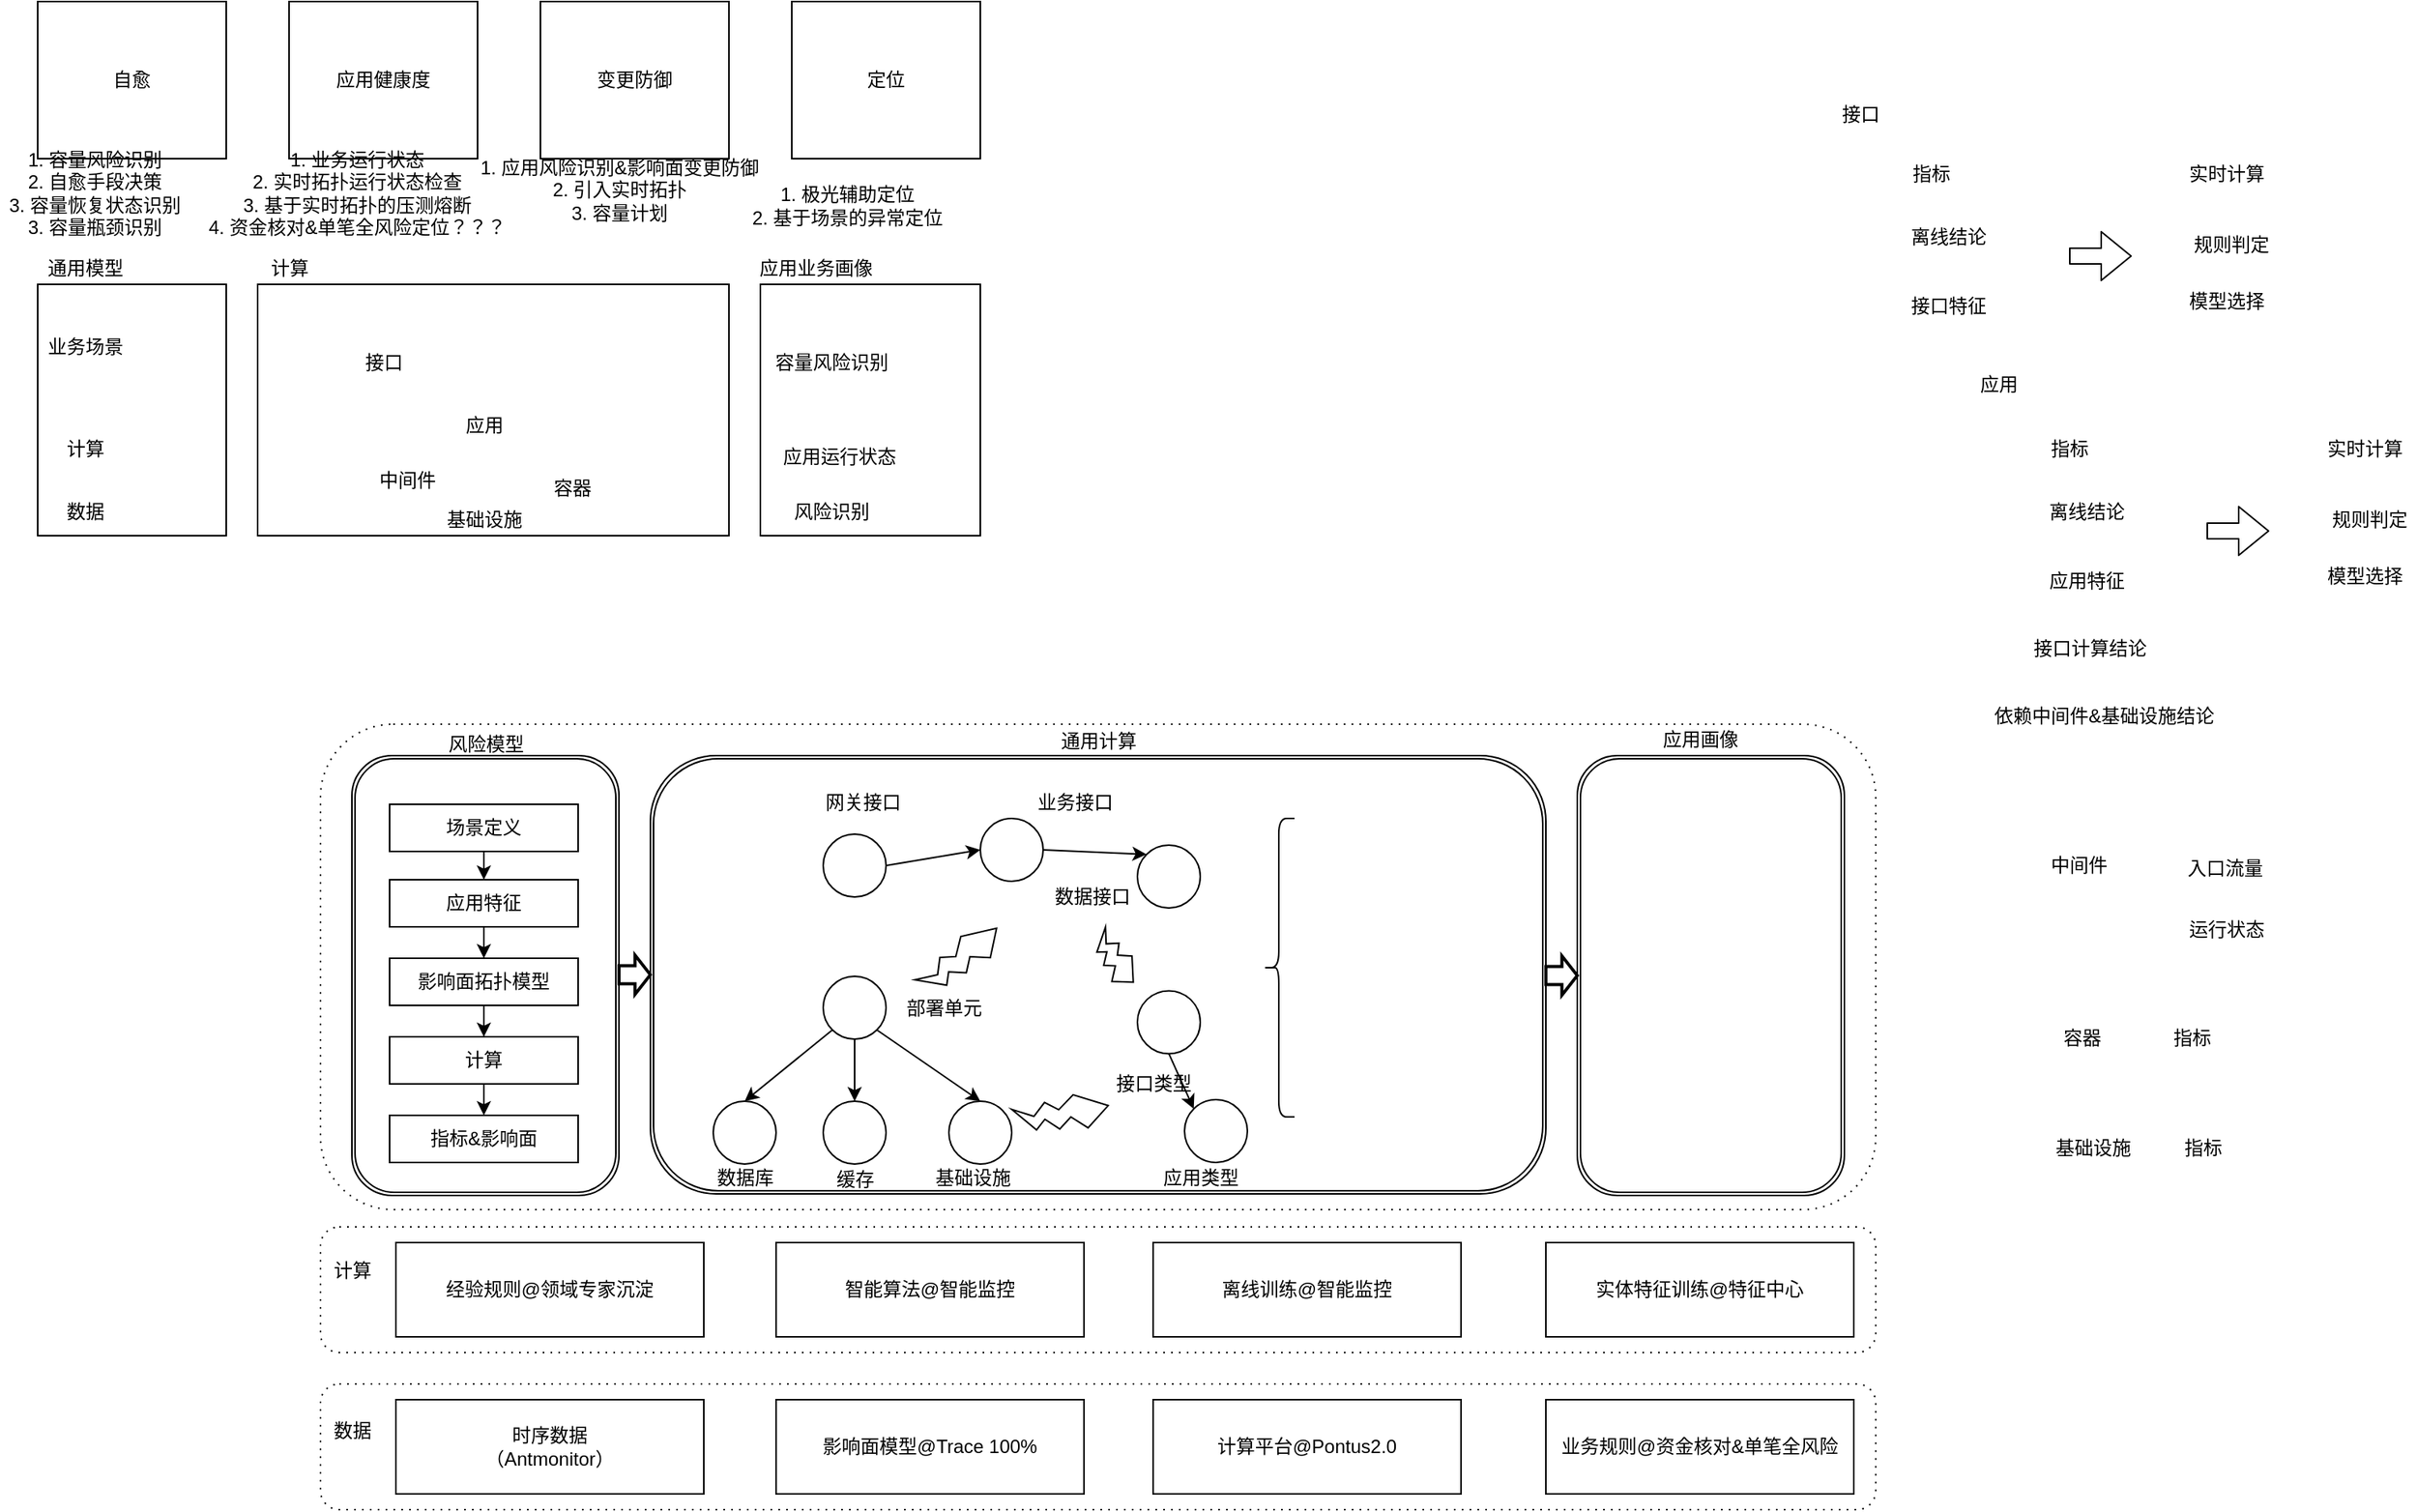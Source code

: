 <mxfile version="13.1.3" type="github">
  <diagram id="1SOZtOeF8l6XhYHRm-za" name="Page-1">
    <mxGraphModel dx="1678" dy="871" grid="1" gridSize="10" guides="1" tooltips="1" connect="1" arrows="1" fold="1" page="1" pageScale="1" pageWidth="827" pageHeight="1169" math="0" shadow="0">
      <root>
        <mxCell id="0" />
        <mxCell id="1" parent="0" />
        <mxCell id="ywDv_ColvlXOYt9Vahqf-67" value="" style="shape=ext;rounded=1;html=1;whiteSpace=wrap;dashed=1;dashPattern=1 4;" vertex="1" parent="1">
          <mxGeometry x="290" y="580" width="990" height="309" as="geometry" />
        </mxCell>
        <mxCell id="ywDv_ColvlXOYt9Vahqf-64" value="" style="shape=ext;rounded=1;html=1;whiteSpace=wrap;dashed=1;dashPattern=1 4;" vertex="1" parent="1">
          <mxGeometry x="290" y="900" width="990" height="80" as="geometry" />
        </mxCell>
        <mxCell id="ywDv_ColvlXOYt9Vahqf-61" value="" style="shape=ext;rounded=1;html=1;whiteSpace=wrap;dashed=1;dashPattern=1 4;" vertex="1" parent="1">
          <mxGeometry x="290" y="1000" width="990" height="80" as="geometry" />
        </mxCell>
        <mxCell id="JQEy4xFTPfn_6e3LgADh-1" value="时序数据&lt;br&gt;（Antmonitor）" style="rounded=0;whiteSpace=wrap;html=1;" parent="1" vertex="1">
          <mxGeometry x="338" y="1010" width="196" height="60" as="geometry" />
        </mxCell>
        <mxCell id="JQEy4xFTPfn_6e3LgADh-2" value="影响面模型@Trace 100%" style="rounded=0;whiteSpace=wrap;html=1;" parent="1" vertex="1">
          <mxGeometry x="580" y="1010" width="196" height="60" as="geometry" />
        </mxCell>
        <mxCell id="JQEy4xFTPfn_6e3LgADh-3" value="计算平台@Pontus2.0" style="rounded=0;whiteSpace=wrap;html=1;" parent="1" vertex="1">
          <mxGeometry x="820" y="1010" width="196" height="60" as="geometry" />
        </mxCell>
        <mxCell id="JQEy4xFTPfn_6e3LgADh-5" value="经验规则@领域专家沉淀" style="rounded=0;whiteSpace=wrap;html=1;" parent="1" vertex="1">
          <mxGeometry x="338" y="910" width="196" height="60" as="geometry" />
        </mxCell>
        <mxCell id="JQEy4xFTPfn_6e3LgADh-6" value="智能算法@智能监控" style="rounded=0;whiteSpace=wrap;html=1;" parent="1" vertex="1">
          <mxGeometry x="580" y="910" width="196" height="60" as="geometry" />
        </mxCell>
        <mxCell id="JQEy4xFTPfn_6e3LgADh-7" value="离线训练@智能监控" style="rounded=0;whiteSpace=wrap;html=1;" parent="1" vertex="1">
          <mxGeometry x="820" y="910" width="196" height="60" as="geometry" />
        </mxCell>
        <mxCell id="JQEy4xFTPfn_6e3LgADh-10" value="" style="rounded=0;whiteSpace=wrap;html=1;" parent="1" vertex="1">
          <mxGeometry x="110" y="300" width="120" height="160" as="geometry" />
        </mxCell>
        <mxCell id="ywDv_ColvlXOYt9Vahqf-1" value="通用模型" style="text;html=1;align=center;verticalAlign=middle;resizable=0;points=[];autosize=1;" vertex="1" parent="1">
          <mxGeometry x="110" y="280" width="60" height="20" as="geometry" />
        </mxCell>
        <mxCell id="ywDv_ColvlXOYt9Vahqf-2" value="计算" style="text;html=1;align=center;verticalAlign=middle;resizable=0;points=[];autosize=1;" vertex="1" parent="1">
          <mxGeometry x="250" y="280" width="40" height="20" as="geometry" />
        </mxCell>
        <mxCell id="ywDv_ColvlXOYt9Vahqf-3" value="应用业务画像" style="text;html=1;align=center;verticalAlign=middle;resizable=0;points=[];autosize=1;" vertex="1" parent="1">
          <mxGeometry x="560" y="280" width="90" height="20" as="geometry" />
        </mxCell>
        <mxCell id="ywDv_ColvlXOYt9Vahqf-4" value="" style="rounded=0;whiteSpace=wrap;html=1;" vertex="1" parent="1">
          <mxGeometry x="250" y="300" width="300" height="160" as="geometry" />
        </mxCell>
        <mxCell id="ywDv_ColvlXOYt9Vahqf-5" value="" style="rounded=0;whiteSpace=wrap;html=1;" vertex="1" parent="1">
          <mxGeometry x="570" y="300" width="140" height="160" as="geometry" />
        </mxCell>
        <mxCell id="ywDv_ColvlXOYt9Vahqf-6" value="自愈" style="rounded=0;whiteSpace=wrap;html=1;" vertex="1" parent="1">
          <mxGeometry x="110" y="120" width="120" height="100" as="geometry" />
        </mxCell>
        <mxCell id="ywDv_ColvlXOYt9Vahqf-7" value="应用健康度" style="rounded=0;whiteSpace=wrap;html=1;" vertex="1" parent="1">
          <mxGeometry x="270" y="120" width="120" height="100" as="geometry" />
        </mxCell>
        <mxCell id="ywDv_ColvlXOYt9Vahqf-8" value="变更防御" style="rounded=0;whiteSpace=wrap;html=1;" vertex="1" parent="1">
          <mxGeometry x="430" y="120" width="120" height="100" as="geometry" />
        </mxCell>
        <mxCell id="ywDv_ColvlXOYt9Vahqf-9" value="定位" style="rounded=0;whiteSpace=wrap;html=1;" vertex="1" parent="1">
          <mxGeometry x="590" y="120" width="120" height="100" as="geometry" />
        </mxCell>
        <mxCell id="ywDv_ColvlXOYt9Vahqf-10" value="1. 容量风险识别&lt;br&gt;2. 自愈手段决策&lt;br&gt;3. 容量恢复状态识别&lt;br&gt;3. 容量瓶颈识别" style="text;html=1;align=center;verticalAlign=middle;resizable=0;points=[];autosize=1;" vertex="1" parent="1">
          <mxGeometry x="86" y="212" width="120" height="60" as="geometry" />
        </mxCell>
        <mxCell id="ywDv_ColvlXOYt9Vahqf-11" value="1. 极光辅助定位&lt;br&gt;2. 基于场景的异常定位" style="text;html=1;align=center;verticalAlign=middle;resizable=0;points=[];autosize=1;" vertex="1" parent="1">
          <mxGeometry x="555" y="235" width="140" height="30" as="geometry" />
        </mxCell>
        <mxCell id="ywDv_ColvlXOYt9Vahqf-12" value="1. 业务运行状态&lt;br&gt;2. 实时拓扑运行状态检查&lt;br&gt;3. 基于实时拓扑的压测熔断&lt;br&gt;4. 资金核对&amp;amp;单笔全风险定位？？？" style="text;html=1;align=center;verticalAlign=middle;resizable=0;points=[];autosize=1;" vertex="1" parent="1">
          <mxGeometry x="213" y="212" width="200" height="60" as="geometry" />
        </mxCell>
        <mxCell id="ywDv_ColvlXOYt9Vahqf-13" value="1. 应用风险识别&amp;amp;影响面变更防御&lt;br&gt;2. 引入实时拓扑&lt;br&gt;3. 容量计划" style="text;html=1;align=center;verticalAlign=middle;resizable=0;points=[];autosize=1;" vertex="1" parent="1">
          <mxGeometry x="385" y="215" width="190" height="50" as="geometry" />
        </mxCell>
        <mxCell id="ywDv_ColvlXOYt9Vahqf-14" value="业务场景" style="text;html=1;align=center;verticalAlign=middle;resizable=0;points=[];autosize=1;" vertex="1" parent="1">
          <mxGeometry x="110" y="330" width="60" height="20" as="geometry" />
        </mxCell>
        <mxCell id="ywDv_ColvlXOYt9Vahqf-15" value="计算" style="text;html=1;align=center;verticalAlign=middle;resizable=0;points=[];autosize=1;" vertex="1" parent="1">
          <mxGeometry x="120" y="395" width="40" height="20" as="geometry" />
        </mxCell>
        <mxCell id="ywDv_ColvlXOYt9Vahqf-16" value="数据" style="text;html=1;align=center;verticalAlign=middle;resizable=0;points=[];autosize=1;" vertex="1" parent="1">
          <mxGeometry x="120" y="435" width="40" height="20" as="geometry" />
        </mxCell>
        <mxCell id="ywDv_ColvlXOYt9Vahqf-17" value="容量风险识别" style="text;html=1;align=center;verticalAlign=middle;resizable=0;points=[];autosize=1;" vertex="1" parent="1">
          <mxGeometry x="570" y="340" width="90" height="20" as="geometry" />
        </mxCell>
        <mxCell id="ywDv_ColvlXOYt9Vahqf-20" value="应用运行状态" style="text;html=1;align=center;verticalAlign=middle;resizable=0;points=[];autosize=1;" vertex="1" parent="1">
          <mxGeometry x="575" y="400" width="90" height="20" as="geometry" />
        </mxCell>
        <mxCell id="ywDv_ColvlXOYt9Vahqf-21" value="风险识别" style="text;html=1;align=center;verticalAlign=middle;resizable=0;points=[];autosize=1;" vertex="1" parent="1">
          <mxGeometry x="585" y="435" width="60" height="20" as="geometry" />
        </mxCell>
        <mxCell id="ywDv_ColvlXOYt9Vahqf-22" value="应用" style="text;html=1;align=center;verticalAlign=middle;resizable=0;points=[];autosize=1;" vertex="1" parent="1">
          <mxGeometry x="374" y="380" width="40" height="20" as="geometry" />
        </mxCell>
        <mxCell id="ywDv_ColvlXOYt9Vahqf-23" value="中间件" style="text;html=1;align=center;verticalAlign=middle;resizable=0;points=[];autosize=1;" vertex="1" parent="1">
          <mxGeometry x="320" y="415" width="50" height="20" as="geometry" />
        </mxCell>
        <mxCell id="ywDv_ColvlXOYt9Vahqf-24" value="容器" style="text;html=1;align=center;verticalAlign=middle;resizable=0;points=[];autosize=1;" vertex="1" parent="1">
          <mxGeometry x="430" y="420" width="40" height="20" as="geometry" />
        </mxCell>
        <mxCell id="ywDv_ColvlXOYt9Vahqf-25" value="接口" style="text;html=1;align=center;verticalAlign=middle;resizable=0;points=[];autosize=1;" vertex="1" parent="1">
          <mxGeometry x="310" y="340" width="40" height="20" as="geometry" />
        </mxCell>
        <mxCell id="ywDv_ColvlXOYt9Vahqf-26" value="基础设施" style="text;html=1;align=center;verticalAlign=middle;resizable=0;points=[];autosize=1;" vertex="1" parent="1">
          <mxGeometry x="364" y="440" width="60" height="20" as="geometry" />
        </mxCell>
        <mxCell id="ywDv_ColvlXOYt9Vahqf-34" value="指标" style="text;html=1;align=center;verticalAlign=middle;resizable=0;points=[];autosize=1;" vertex="1" parent="1">
          <mxGeometry x="1382.5" y="395" width="40" height="20" as="geometry" />
        </mxCell>
        <mxCell id="ywDv_ColvlXOYt9Vahqf-35" value="离线结论" style="text;html=1;align=center;verticalAlign=middle;resizable=0;points=[];autosize=1;" vertex="1" parent="1">
          <mxGeometry x="1383.5" y="435" width="60" height="20" as="geometry" />
        </mxCell>
        <mxCell id="ywDv_ColvlXOYt9Vahqf-36" value="应用特征" style="text;html=1;align=center;verticalAlign=middle;resizable=0;points=[];autosize=1;" vertex="1" parent="1">
          <mxGeometry x="1383.5" y="479" width="60" height="20" as="geometry" />
        </mxCell>
        <mxCell id="ywDv_ColvlXOYt9Vahqf-37" value="实时计算" style="text;html=1;align=center;verticalAlign=middle;resizable=0;points=[];autosize=1;" vertex="1" parent="1">
          <mxGeometry x="1560.5" y="395" width="60" height="20" as="geometry" />
        </mxCell>
        <mxCell id="ywDv_ColvlXOYt9Vahqf-38" value="规则判定" style="text;html=1;align=center;verticalAlign=middle;resizable=0;points=[];autosize=1;" vertex="1" parent="1">
          <mxGeometry x="1563.5" y="440" width="60" height="20" as="geometry" />
        </mxCell>
        <mxCell id="ywDv_ColvlXOYt9Vahqf-39" value="模型选择" style="text;html=1;align=center;verticalAlign=middle;resizable=0;points=[];autosize=1;" vertex="1" parent="1">
          <mxGeometry x="1560.5" y="476" width="60" height="20" as="geometry" />
        </mxCell>
        <mxCell id="ywDv_ColvlXOYt9Vahqf-40" value="" style="shape=flexArrow;endArrow=classic;html=1;" edge="1" parent="1">
          <mxGeometry width="50" height="50" relative="1" as="geometry">
            <mxPoint x="1490.5" y="457" as="sourcePoint" />
            <mxPoint x="1530.5" y="457" as="targetPoint" />
          </mxGeometry>
        </mxCell>
        <mxCell id="ywDv_ColvlXOYt9Vahqf-41" value="指标" style="text;html=1;align=center;verticalAlign=middle;resizable=0;points=[];autosize=1;" vertex="1" parent="1">
          <mxGeometry x="1295" y="220" width="40" height="20" as="geometry" />
        </mxCell>
        <mxCell id="ywDv_ColvlXOYt9Vahqf-42" value="离线结论" style="text;html=1;align=center;verticalAlign=middle;resizable=0;points=[];autosize=1;" vertex="1" parent="1">
          <mxGeometry x="1296" y="260" width="60" height="20" as="geometry" />
        </mxCell>
        <mxCell id="ywDv_ColvlXOYt9Vahqf-43" value="接口特征" style="text;html=1;align=center;verticalAlign=middle;resizable=0;points=[];autosize=1;" vertex="1" parent="1">
          <mxGeometry x="1296" y="304" width="60" height="20" as="geometry" />
        </mxCell>
        <mxCell id="ywDv_ColvlXOYt9Vahqf-44" value="实时计算" style="text;html=1;align=center;verticalAlign=middle;resizable=0;points=[];autosize=1;" vertex="1" parent="1">
          <mxGeometry x="1473" y="220" width="60" height="20" as="geometry" />
        </mxCell>
        <mxCell id="ywDv_ColvlXOYt9Vahqf-45" value="规则判定" style="text;html=1;align=center;verticalAlign=middle;resizable=0;points=[];autosize=1;" vertex="1" parent="1">
          <mxGeometry x="1476" y="265" width="60" height="20" as="geometry" />
        </mxCell>
        <mxCell id="ywDv_ColvlXOYt9Vahqf-46" value="模型选择" style="text;html=1;align=center;verticalAlign=middle;resizable=0;points=[];autosize=1;" vertex="1" parent="1">
          <mxGeometry x="1473" y="301" width="60" height="20" as="geometry" />
        </mxCell>
        <mxCell id="ywDv_ColvlXOYt9Vahqf-47" value="" style="shape=flexArrow;endArrow=classic;html=1;" edge="1" parent="1">
          <mxGeometry width="50" height="50" relative="1" as="geometry">
            <mxPoint x="1403" y="282" as="sourcePoint" />
            <mxPoint x="1443" y="282" as="targetPoint" />
          </mxGeometry>
        </mxCell>
        <mxCell id="ywDv_ColvlXOYt9Vahqf-48" value="接口" style="text;html=1;align=center;verticalAlign=middle;resizable=0;points=[];autosize=1;" vertex="1" parent="1">
          <mxGeometry x="1250" y="182" width="40" height="20" as="geometry" />
        </mxCell>
        <mxCell id="ywDv_ColvlXOYt9Vahqf-49" value="应用" style="text;html=1;align=center;verticalAlign=middle;resizable=0;points=[];autosize=1;" vertex="1" parent="1">
          <mxGeometry x="1337.5" y="354" width="40" height="20" as="geometry" />
        </mxCell>
        <mxCell id="ywDv_ColvlXOYt9Vahqf-50" value="接口计算结论" style="text;html=1;align=center;verticalAlign=middle;resizable=0;points=[];autosize=1;" vertex="1" parent="1">
          <mxGeometry x="1370.5" y="522" width="90" height="20" as="geometry" />
        </mxCell>
        <mxCell id="ywDv_ColvlXOYt9Vahqf-51" value="依赖中间件&amp;amp;基础设施结论" style="text;html=1;align=center;verticalAlign=middle;resizable=0;points=[];autosize=1;" vertex="1" parent="1">
          <mxGeometry x="1344.5" y="565" width="160" height="20" as="geometry" />
        </mxCell>
        <mxCell id="ywDv_ColvlXOYt9Vahqf-52" value="中间件" style="text;html=1;align=center;verticalAlign=middle;resizable=0;points=[];autosize=1;" vertex="1" parent="1">
          <mxGeometry x="1384" y="660" width="50" height="20" as="geometry" />
        </mxCell>
        <mxCell id="ywDv_ColvlXOYt9Vahqf-53" value="入口流量" style="text;html=1;align=center;verticalAlign=middle;resizable=0;points=[];autosize=1;" vertex="1" parent="1">
          <mxGeometry x="1472" y="662" width="60" height="20" as="geometry" />
        </mxCell>
        <mxCell id="ywDv_ColvlXOYt9Vahqf-54" value="运行状态" style="text;html=1;align=center;verticalAlign=middle;resizable=0;points=[];autosize=1;" vertex="1" parent="1">
          <mxGeometry x="1473" y="701" width="60" height="20" as="geometry" />
        </mxCell>
        <mxCell id="ywDv_ColvlXOYt9Vahqf-55" value="基础设施" style="text;html=1;align=center;verticalAlign=middle;resizable=0;points=[];autosize=1;" vertex="1" parent="1">
          <mxGeometry x="1387.5" y="840" width="60" height="20" as="geometry" />
        </mxCell>
        <mxCell id="ywDv_ColvlXOYt9Vahqf-56" value="指标" style="text;html=1;align=center;verticalAlign=middle;resizable=0;points=[];autosize=1;" vertex="1" parent="1">
          <mxGeometry x="1467.5" y="840" width="40" height="20" as="geometry" />
        </mxCell>
        <mxCell id="ywDv_ColvlXOYt9Vahqf-57" value="容器" style="text;html=1;align=center;verticalAlign=middle;resizable=0;points=[];autosize=1;" vertex="1" parent="1">
          <mxGeometry x="1390.5" y="770" width="40" height="20" as="geometry" />
        </mxCell>
        <mxCell id="ywDv_ColvlXOYt9Vahqf-58" value="指标" style="text;html=1;align=center;verticalAlign=middle;resizable=0;points=[];autosize=1;" vertex="1" parent="1">
          <mxGeometry x="1460.5" y="770" width="40" height="20" as="geometry" />
        </mxCell>
        <mxCell id="ywDv_ColvlXOYt9Vahqf-59" value="业务规则@资金核对&amp;amp;单笔全风险" style="rounded=0;whiteSpace=wrap;html=1;" vertex="1" parent="1">
          <mxGeometry x="1070" y="1010" width="196" height="60" as="geometry" />
        </mxCell>
        <mxCell id="ywDv_ColvlXOYt9Vahqf-62" value="数据" style="text;html=1;align=center;verticalAlign=middle;resizable=0;points=[];autosize=1;" vertex="1" parent="1">
          <mxGeometry x="290" y="1020" width="40" height="20" as="geometry" />
        </mxCell>
        <mxCell id="ywDv_ColvlXOYt9Vahqf-65" value="计算" style="text;html=1;align=center;verticalAlign=middle;resizable=0;points=[];autosize=1;" vertex="1" parent="1">
          <mxGeometry x="290" y="918" width="40" height="20" as="geometry" />
        </mxCell>
        <mxCell id="ywDv_ColvlXOYt9Vahqf-68" value="" style="shape=ext;rounded=1;html=1;whiteSpace=wrap;double=1;" vertex="1" parent="1">
          <mxGeometry x="310" y="600" width="170" height="280" as="geometry" />
        </mxCell>
        <mxCell id="ywDv_ColvlXOYt9Vahqf-69" value="" style="shape=ext;rounded=1;html=1;whiteSpace=wrap;double=1;" vertex="1" parent="1">
          <mxGeometry x="500" y="600" width="570" height="279" as="geometry" />
        </mxCell>
        <mxCell id="ywDv_ColvlXOYt9Vahqf-70" value="" style="shape=ext;rounded=1;html=1;whiteSpace=wrap;double=1;" vertex="1" parent="1">
          <mxGeometry x="1090" y="600" width="170" height="280" as="geometry" />
        </mxCell>
        <mxCell id="ywDv_ColvlXOYt9Vahqf-71" value="风险模型" style="text;html=1;align=center;verticalAlign=middle;resizable=0;points=[];autosize=1;" vertex="1" parent="1">
          <mxGeometry x="365" y="583" width="60" height="20" as="geometry" />
        </mxCell>
        <mxCell id="ywDv_ColvlXOYt9Vahqf-72" value="通用计算" style="text;html=1;align=center;verticalAlign=middle;resizable=0;points=[];autosize=1;" vertex="1" parent="1">
          <mxGeometry x="755" y="580.5" width="60" height="20" as="geometry" />
        </mxCell>
        <mxCell id="ywDv_ColvlXOYt9Vahqf-75" value="应用画像" style="text;html=1;align=center;verticalAlign=middle;resizable=0;points=[];autosize=1;" vertex="1" parent="1">
          <mxGeometry x="1138" y="580" width="60" height="20" as="geometry" />
        </mxCell>
        <mxCell id="ywDv_ColvlXOYt9Vahqf-76" value="" style="verticalLabelPosition=bottom;verticalAlign=top;html=1;strokeWidth=2;shape=mxgraph.arrows2.arrow;dy=0.54;dx=9.79;notch=0;" vertex="1" parent="1">
          <mxGeometry x="480" y="727" width="20" height="25" as="geometry" />
        </mxCell>
        <mxCell id="ywDv_ColvlXOYt9Vahqf-77" value="" style="verticalLabelPosition=bottom;verticalAlign=top;html=1;strokeWidth=2;shape=mxgraph.arrows2.arrow;dy=0.54;dx=9.79;notch=0;" vertex="1" parent="1">
          <mxGeometry x="1070" y="727.5" width="20" height="25" as="geometry" />
        </mxCell>
        <mxCell id="ywDv_ColvlXOYt9Vahqf-80" value="" style="edgeStyle=orthogonalEdgeStyle;rounded=0;orthogonalLoop=1;jettySize=auto;html=1;" edge="1" parent="1" source="ywDv_ColvlXOYt9Vahqf-78" target="ywDv_ColvlXOYt9Vahqf-79">
          <mxGeometry relative="1" as="geometry" />
        </mxCell>
        <mxCell id="ywDv_ColvlXOYt9Vahqf-78" value="场景定义" style="rounded=0;whiteSpace=wrap;html=1;" vertex="1" parent="1">
          <mxGeometry x="334" y="631" width="120" height="30" as="geometry" />
        </mxCell>
        <mxCell id="ywDv_ColvlXOYt9Vahqf-82" value="" style="edgeStyle=orthogonalEdgeStyle;rounded=0;orthogonalLoop=1;jettySize=auto;html=1;" edge="1" parent="1" source="ywDv_ColvlXOYt9Vahqf-79" target="ywDv_ColvlXOYt9Vahqf-81">
          <mxGeometry relative="1" as="geometry" />
        </mxCell>
        <mxCell id="ywDv_ColvlXOYt9Vahqf-79" value="应用特征" style="rounded=0;whiteSpace=wrap;html=1;" vertex="1" parent="1">
          <mxGeometry x="334" y="679" width="120" height="30" as="geometry" />
        </mxCell>
        <mxCell id="ywDv_ColvlXOYt9Vahqf-84" value="" style="edgeStyle=orthogonalEdgeStyle;rounded=0;orthogonalLoop=1;jettySize=auto;html=1;" edge="1" parent="1" source="ywDv_ColvlXOYt9Vahqf-81" target="ywDv_ColvlXOYt9Vahqf-83">
          <mxGeometry relative="1" as="geometry" />
        </mxCell>
        <mxCell id="ywDv_ColvlXOYt9Vahqf-81" value="影响面拓扑模型" style="rounded=0;whiteSpace=wrap;html=1;" vertex="1" parent="1">
          <mxGeometry x="334" y="729" width="120" height="30" as="geometry" />
        </mxCell>
        <mxCell id="ywDv_ColvlXOYt9Vahqf-126" value="" style="edgeStyle=none;rounded=0;orthogonalLoop=1;jettySize=auto;html=1;" edge="1" parent="1" source="ywDv_ColvlXOYt9Vahqf-83" target="ywDv_ColvlXOYt9Vahqf-125">
          <mxGeometry relative="1" as="geometry" />
        </mxCell>
        <mxCell id="ywDv_ColvlXOYt9Vahqf-83" value="计算" style="rounded=0;whiteSpace=wrap;html=1;" vertex="1" parent="1">
          <mxGeometry x="334" y="779" width="120" height="30" as="geometry" />
        </mxCell>
        <mxCell id="ywDv_ColvlXOYt9Vahqf-125" value="指标&amp;amp;影响面" style="rounded=0;whiteSpace=wrap;html=1;" vertex="1" parent="1">
          <mxGeometry x="334" y="829" width="120" height="30" as="geometry" />
        </mxCell>
        <mxCell id="ywDv_ColvlXOYt9Vahqf-100" style="rounded=0;orthogonalLoop=1;jettySize=auto;html=1;exitX=1;exitY=0.5;exitDx=0;exitDy=0;entryX=0;entryY=0.5;entryDx=0;entryDy=0;" edge="1" parent="1" source="ywDv_ColvlXOYt9Vahqf-85" target="ywDv_ColvlXOYt9Vahqf-86">
          <mxGeometry relative="1" as="geometry" />
        </mxCell>
        <mxCell id="ywDv_ColvlXOYt9Vahqf-85" value="" style="ellipse;whiteSpace=wrap;html=1;aspect=fixed;" vertex="1" parent="1">
          <mxGeometry x="610" y="650" width="40" height="40" as="geometry" />
        </mxCell>
        <mxCell id="ywDv_ColvlXOYt9Vahqf-101" style="rounded=0;orthogonalLoop=1;jettySize=auto;html=1;exitX=1;exitY=0.5;exitDx=0;exitDy=0;entryX=0;entryY=0;entryDx=0;entryDy=0;" edge="1" parent="1" source="ywDv_ColvlXOYt9Vahqf-86" target="ywDv_ColvlXOYt9Vahqf-88">
          <mxGeometry relative="1" as="geometry" />
        </mxCell>
        <mxCell id="ywDv_ColvlXOYt9Vahqf-86" value="" style="ellipse;whiteSpace=wrap;html=1;aspect=fixed;" vertex="1" parent="1">
          <mxGeometry x="710" y="640" width="40" height="40" as="geometry" />
        </mxCell>
        <mxCell id="ywDv_ColvlXOYt9Vahqf-102" style="edgeStyle=none;rounded=0;orthogonalLoop=1;jettySize=auto;html=1;exitX=0.5;exitY=1;exitDx=0;exitDy=0;" edge="1" parent="1" source="ywDv_ColvlXOYt9Vahqf-87" target="ywDv_ColvlXOYt9Vahqf-98">
          <mxGeometry relative="1" as="geometry" />
        </mxCell>
        <mxCell id="ywDv_ColvlXOYt9Vahqf-103" style="edgeStyle=none;rounded=0;orthogonalLoop=1;jettySize=auto;html=1;exitX=1;exitY=1;exitDx=0;exitDy=0;entryX=0.5;entryY=0;entryDx=0;entryDy=0;" edge="1" parent="1" source="ywDv_ColvlXOYt9Vahqf-87" target="ywDv_ColvlXOYt9Vahqf-99">
          <mxGeometry relative="1" as="geometry" />
        </mxCell>
        <mxCell id="ywDv_ColvlXOYt9Vahqf-108" style="edgeStyle=none;rounded=0;orthogonalLoop=1;jettySize=auto;html=1;exitX=0;exitY=1;exitDx=0;exitDy=0;entryX=0.5;entryY=0;entryDx=0;entryDy=0;" edge="1" parent="1" source="ywDv_ColvlXOYt9Vahqf-87" target="ywDv_ColvlXOYt9Vahqf-107">
          <mxGeometry relative="1" as="geometry" />
        </mxCell>
        <mxCell id="ywDv_ColvlXOYt9Vahqf-87" value="" style="ellipse;whiteSpace=wrap;html=1;aspect=fixed;" vertex="1" parent="1">
          <mxGeometry x="610" y="740.5" width="40" height="40" as="geometry" />
        </mxCell>
        <mxCell id="ywDv_ColvlXOYt9Vahqf-88" value="" style="ellipse;whiteSpace=wrap;html=1;aspect=fixed;" vertex="1" parent="1">
          <mxGeometry x="810" y="657" width="40" height="40" as="geometry" />
        </mxCell>
        <mxCell id="ywDv_ColvlXOYt9Vahqf-92" value="网关接口" style="text;html=1;align=center;verticalAlign=middle;resizable=0;points=[];autosize=1;" vertex="1" parent="1">
          <mxGeometry x="605" y="620" width="60" height="20" as="geometry" />
        </mxCell>
        <mxCell id="ywDv_ColvlXOYt9Vahqf-93" value="业务接口" style="text;html=1;align=center;verticalAlign=middle;resizable=0;points=[];autosize=1;" vertex="1" parent="1">
          <mxGeometry x="740" y="620" width="60" height="20" as="geometry" />
        </mxCell>
        <mxCell id="ywDv_ColvlXOYt9Vahqf-94" value="&amp;nbsp;部署单元" style="text;html=1;align=center;verticalAlign=middle;resizable=0;points=[];autosize=1;" vertex="1" parent="1">
          <mxGeometry x="650" y="750.5" width="70" height="20" as="geometry" />
        </mxCell>
        <mxCell id="ywDv_ColvlXOYt9Vahqf-95" value="数据接口" style="text;html=1;align=center;verticalAlign=middle;resizable=0;points=[];autosize=1;" vertex="1" parent="1">
          <mxGeometry x="751.07" y="680" width="60" height="20" as="geometry" />
        </mxCell>
        <mxCell id="ywDv_ColvlXOYt9Vahqf-98" value="" style="ellipse;whiteSpace=wrap;html=1;aspect=fixed;" vertex="1" parent="1">
          <mxGeometry x="610" y="820" width="40" height="40" as="geometry" />
        </mxCell>
        <mxCell id="ywDv_ColvlXOYt9Vahqf-99" value="" style="ellipse;whiteSpace=wrap;html=1;aspect=fixed;" vertex="1" parent="1">
          <mxGeometry x="690" y="820" width="40" height="40" as="geometry" />
        </mxCell>
        <mxCell id="ywDv_ColvlXOYt9Vahqf-104" value="数据库" style="text;html=1;align=center;verticalAlign=middle;resizable=0;points=[];autosize=1;" vertex="1" parent="1">
          <mxGeometry x="535" y="859" width="50" height="20" as="geometry" />
        </mxCell>
        <mxCell id="ywDv_ColvlXOYt9Vahqf-105" value="缓存" style="text;html=1;align=center;verticalAlign=middle;resizable=0;points=[];autosize=1;" vertex="1" parent="1">
          <mxGeometry x="610" y="860" width="40" height="20" as="geometry" />
        </mxCell>
        <mxCell id="ywDv_ColvlXOYt9Vahqf-106" value="基础设施" style="text;html=1;align=center;verticalAlign=middle;resizable=0;points=[];autosize=1;" vertex="1" parent="1">
          <mxGeometry x="675" y="859" width="60" height="20" as="geometry" />
        </mxCell>
        <mxCell id="ywDv_ColvlXOYt9Vahqf-107" value="" style="ellipse;whiteSpace=wrap;html=1;aspect=fixed;" vertex="1" parent="1">
          <mxGeometry x="540" y="820" width="40" height="40" as="geometry" />
        </mxCell>
        <mxCell id="ywDv_ColvlXOYt9Vahqf-111" style="edgeStyle=none;rounded=0;orthogonalLoop=1;jettySize=auto;html=1;exitX=0.5;exitY=1;exitDx=0;exitDy=0;entryX=0;entryY=0;entryDx=0;entryDy=0;" edge="1" parent="1" source="ywDv_ColvlXOYt9Vahqf-109" target="ywDv_ColvlXOYt9Vahqf-110">
          <mxGeometry relative="1" as="geometry" />
        </mxCell>
        <mxCell id="ywDv_ColvlXOYt9Vahqf-109" value="" style="ellipse;whiteSpace=wrap;html=1;aspect=fixed;" vertex="1" parent="1">
          <mxGeometry x="810" y="749.71" width="40" height="40" as="geometry" />
        </mxCell>
        <mxCell id="ywDv_ColvlXOYt9Vahqf-110" value="" style="ellipse;whiteSpace=wrap;html=1;aspect=fixed;" vertex="1" parent="1">
          <mxGeometry x="840" y="819" width="40" height="40" as="geometry" />
        </mxCell>
        <mxCell id="ywDv_ColvlXOYt9Vahqf-112" value="接口类型" style="text;html=1;align=center;verticalAlign=middle;resizable=0;points=[];autosize=1;" vertex="1" parent="1">
          <mxGeometry x="790" y="799" width="60" height="20" as="geometry" />
        </mxCell>
        <mxCell id="ywDv_ColvlXOYt9Vahqf-113" value="应用类型" style="text;html=1;align=center;verticalAlign=middle;resizable=0;points=[];autosize=1;" vertex="1" parent="1">
          <mxGeometry x="820" y="859" width="60" height="20" as="geometry" />
        </mxCell>
        <mxCell id="ywDv_ColvlXOYt9Vahqf-116" value="" style="verticalLabelPosition=bottom;verticalAlign=top;html=1;shape=mxgraph.basic.flash;rotation=45;" vertex="1" parent="1">
          <mxGeometry x="686" y="700" width="24" height="60" as="geometry" />
        </mxCell>
        <mxCell id="ywDv_ColvlXOYt9Vahqf-118" value="" style="verticalLabelPosition=bottom;verticalAlign=top;html=1;shape=mxgraph.basic.flash;rotation=75;" vertex="1" parent="1">
          <mxGeometry x="750" y="799" width="24" height="60" as="geometry" />
        </mxCell>
        <mxCell id="ywDv_ColvlXOYt9Vahqf-119" value="" style="verticalLabelPosition=bottom;verticalAlign=top;html=1;shape=mxgraph.basic.flash;rotation=135;" vertex="1" parent="1">
          <mxGeometry x="784.43" y="711.38" width="21.57" height="37.25" as="geometry" />
        </mxCell>
        <mxCell id="ywDv_ColvlXOYt9Vahqf-122" value="实体特征训练@特征中心" style="rounded=0;whiteSpace=wrap;html=1;" vertex="1" parent="1">
          <mxGeometry x="1070" y="910" width="196" height="60" as="geometry" />
        </mxCell>
        <mxCell id="ywDv_ColvlXOYt9Vahqf-123" value="" style="shape=curlyBracket;whiteSpace=wrap;html=1;rounded=1;" vertex="1" parent="1">
          <mxGeometry x="890" y="640" width="20" height="190" as="geometry" />
        </mxCell>
      </root>
    </mxGraphModel>
  </diagram>
</mxfile>
